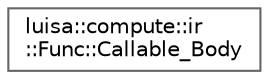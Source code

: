 digraph "类继承关系图"
{
 // LATEX_PDF_SIZE
  bgcolor="transparent";
  edge [fontname=Helvetica,fontsize=10,labelfontname=Helvetica,labelfontsize=10];
  node [fontname=Helvetica,fontsize=10,shape=box,height=0.2,width=0.4];
  rankdir="LR";
  Node0 [id="Node000000",label="luisa::compute::ir\l::Func::Callable_Body",height=0.2,width=0.4,color="grey40", fillcolor="white", style="filled",URL="$structluisa_1_1compute_1_1ir_1_1_func_1_1_callable___body.html",tooltip=" "];
}
